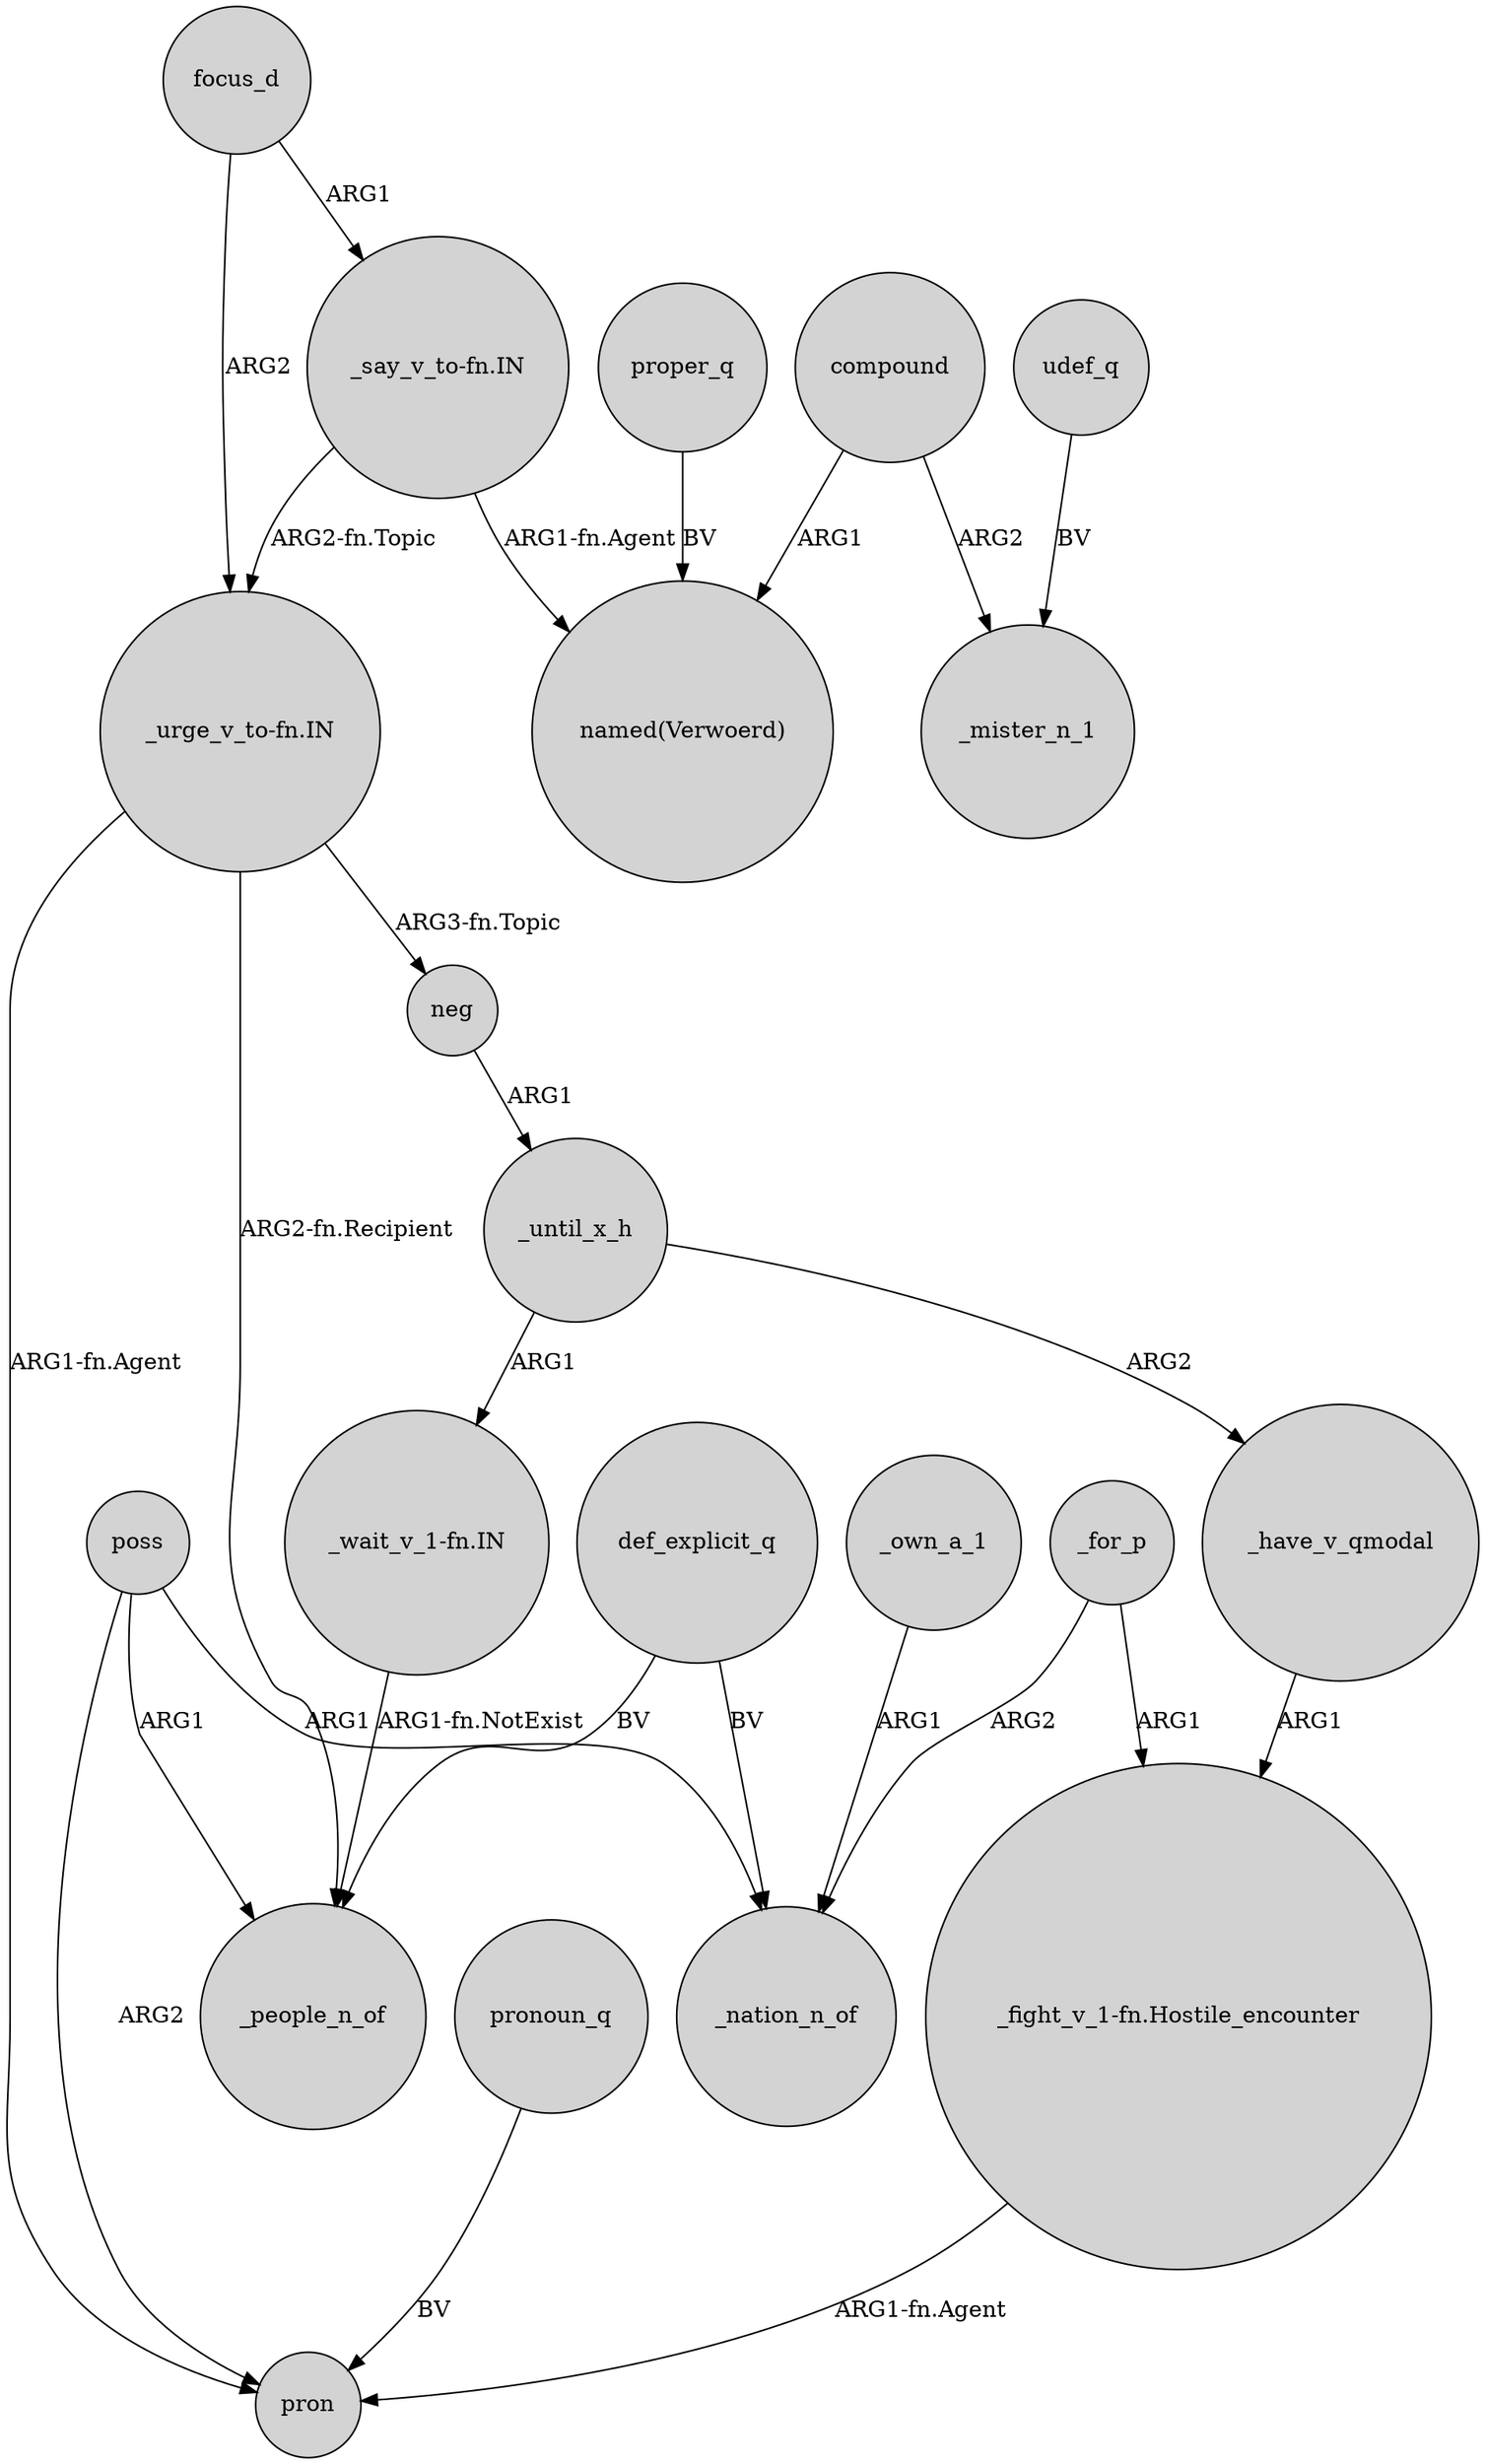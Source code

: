 digraph {
	node [shape=circle style=filled]
	"_say_v_to-fn.IN" -> "_urge_v_to-fn.IN" [label="ARG2-fn.Topic"]
	poss -> pron [label=ARG2]
	"_say_v_to-fn.IN" -> "named(Verwoerd)" [label="ARG1-fn.Agent"]
	focus_d -> "_urge_v_to-fn.IN" [label=ARG2]
	_until_x_h -> _have_v_qmodal [label=ARG2]
	compound -> "named(Verwoerd)" [label=ARG1]
	"_fight_v_1-fn.Hostile_encounter" -> pron [label="ARG1-fn.Agent"]
	compound -> _mister_n_1 [label=ARG2]
	_for_p -> _nation_n_of [label=ARG2]
	udef_q -> _mister_n_1 [label=BV]
	_until_x_h -> "_wait_v_1-fn.IN" [label=ARG1]
	poss -> _people_n_of [label=ARG1]
	_own_a_1 -> _nation_n_of [label=ARG1]
	proper_q -> "named(Verwoerd)" [label=BV]
	poss -> _nation_n_of [label=ARG1]
	def_explicit_q -> _nation_n_of [label=BV]
	pronoun_q -> pron [label=BV]
	"_wait_v_1-fn.IN" -> _people_n_of [label="ARG1-fn.NotExist"]
	_for_p -> "_fight_v_1-fn.Hostile_encounter" [label=ARG1]
	_have_v_qmodal -> "_fight_v_1-fn.Hostile_encounter" [label=ARG1]
	"_urge_v_to-fn.IN" -> _people_n_of [label="ARG2-fn.Recipient"]
	"_urge_v_to-fn.IN" -> neg [label="ARG3-fn.Topic"]
	"_urge_v_to-fn.IN" -> pron [label="ARG1-fn.Agent"]
	def_explicit_q -> _people_n_of [label=BV]
	neg -> _until_x_h [label=ARG1]
	focus_d -> "_say_v_to-fn.IN" [label=ARG1]
}
